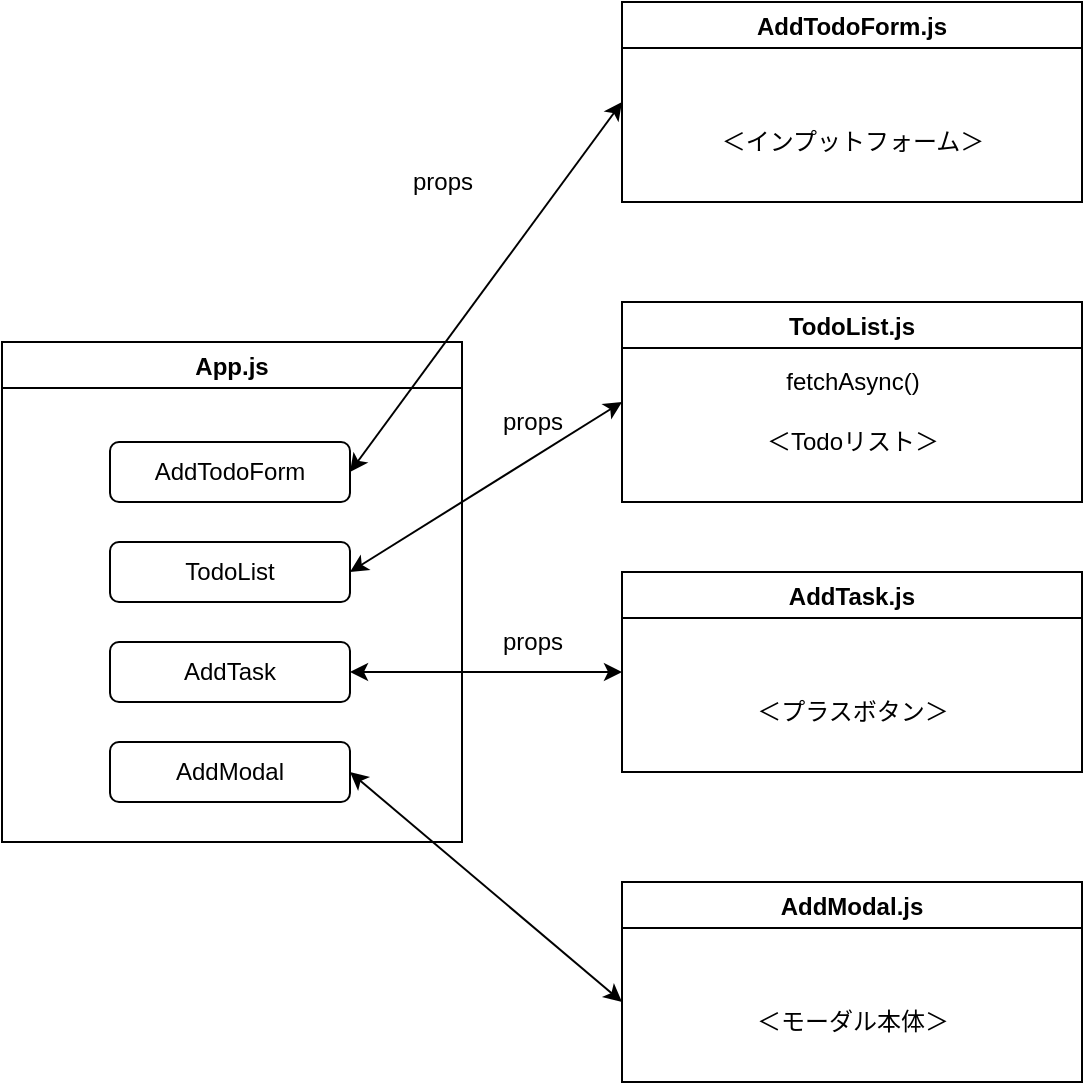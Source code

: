 <mxfile version="15.1.4" type="github">
  <diagram id="zTNhsmYmjn6xe1Ebr3OD" name="Page-1">
    <mxGraphModel dx="533" dy="1758" grid="1" gridSize="10" guides="1" tooltips="1" connect="1" arrows="1" fold="1" page="1" pageScale="1" pageWidth="827" pageHeight="1169" math="0" shadow="0">
      <root>
        <mxCell id="0" />
        <mxCell id="1" parent="0" />
        <mxCell id="UJhI4HKnFpjduF7_UGOD-6" value="App.js" style="swimlane;" parent="1" vertex="1">
          <mxGeometry x="240" y="60" width="230" height="250" as="geometry" />
        </mxCell>
        <mxCell id="A4ok5pyUCLYZrime6KL0-1" value="AddTodoForm" style="rounded=1;whiteSpace=wrap;html=1;" vertex="1" parent="UJhI4HKnFpjduF7_UGOD-6">
          <mxGeometry x="54" y="50" width="120" height="30" as="geometry" />
        </mxCell>
        <mxCell id="A4ok5pyUCLYZrime6KL0-2" value="TodoList" style="rounded=1;whiteSpace=wrap;html=1;" vertex="1" parent="UJhI4HKnFpjduF7_UGOD-6">
          <mxGeometry x="54" y="100" width="120" height="30" as="geometry" />
        </mxCell>
        <mxCell id="A4ok5pyUCLYZrime6KL0-3" value="AddTask" style="rounded=1;whiteSpace=wrap;html=1;" vertex="1" parent="UJhI4HKnFpjduF7_UGOD-6">
          <mxGeometry x="54" y="150" width="120" height="30" as="geometry" />
        </mxCell>
        <mxCell id="A4ok5pyUCLYZrime6KL0-4" value="AddModal" style="rounded=1;whiteSpace=wrap;html=1;" vertex="1" parent="UJhI4HKnFpjduF7_UGOD-6">
          <mxGeometry x="54" y="200" width="120" height="30" as="geometry" />
        </mxCell>
        <mxCell id="A4ok5pyUCLYZrime6KL0-7" value="AddTodoForm.js" style="swimlane;startSize=23;" vertex="1" parent="1">
          <mxGeometry x="550" y="-110" width="230" height="100" as="geometry" />
        </mxCell>
        <mxCell id="A4ok5pyUCLYZrime6KL0-12" value="＜インプットフォーム＞" style="text;html=1;align=center;verticalAlign=middle;resizable=0;points=[];autosize=1;strokeColor=none;fillColor=none;" vertex="1" parent="A4ok5pyUCLYZrime6KL0-7">
          <mxGeometry x="40" y="60" width="150" height="20" as="geometry" />
        </mxCell>
        <mxCell id="A4ok5pyUCLYZrime6KL0-14" value="" style="endArrow=classic;startArrow=classic;html=1;exitX=1;exitY=0.5;exitDx=0;exitDy=0;" edge="1" parent="1" source="A4ok5pyUCLYZrime6KL0-1">
          <mxGeometry width="50" height="50" relative="1" as="geometry">
            <mxPoint x="490" y="70" as="sourcePoint" />
            <mxPoint x="550" y="-60" as="targetPoint" />
          </mxGeometry>
        </mxCell>
        <mxCell id="A4ok5pyUCLYZrime6KL0-15" value="props" style="text;html=1;align=center;verticalAlign=middle;resizable=0;points=[];autosize=1;strokeColor=none;fillColor=none;" vertex="1" parent="1">
          <mxGeometry x="435" y="-30" width="50" height="20" as="geometry" />
        </mxCell>
        <mxCell id="A4ok5pyUCLYZrime6KL0-16" value="TodoList.js" style="swimlane;startSize=23;" vertex="1" parent="1">
          <mxGeometry x="550" y="40" width="230" height="100" as="geometry" />
        </mxCell>
        <mxCell id="A4ok5pyUCLYZrime6KL0-17" value="＜Todoリスト＞" style="text;html=1;align=center;verticalAlign=middle;resizable=0;points=[];autosize=1;strokeColor=none;fillColor=none;" vertex="1" parent="A4ok5pyUCLYZrime6KL0-16">
          <mxGeometry x="65" y="60" width="100" height="20" as="geometry" />
        </mxCell>
        <mxCell id="A4ok5pyUCLYZrime6KL0-18" value="fetchAsync()" style="text;html=1;align=center;verticalAlign=middle;resizable=0;points=[];autosize=1;strokeColor=none;fillColor=none;" vertex="1" parent="A4ok5pyUCLYZrime6KL0-16">
          <mxGeometry x="75" y="30" width="80" height="20" as="geometry" />
        </mxCell>
        <mxCell id="A4ok5pyUCLYZrime6KL0-19" value="" style="endArrow=classic;startArrow=classic;html=1;exitX=1;exitY=0.5;exitDx=0;exitDy=0;entryX=0;entryY=0.5;entryDx=0;entryDy=0;" edge="1" parent="1" source="A4ok5pyUCLYZrime6KL0-2" target="A4ok5pyUCLYZrime6KL0-16">
          <mxGeometry width="50" height="50" relative="1" as="geometry">
            <mxPoint x="424" y="135" as="sourcePoint" />
            <mxPoint x="560" y="-50" as="targetPoint" />
          </mxGeometry>
        </mxCell>
        <mxCell id="A4ok5pyUCLYZrime6KL0-20" value="AddTask.js" style="swimlane;startSize=23;" vertex="1" parent="1">
          <mxGeometry x="550" y="175" width="230" height="100" as="geometry" />
        </mxCell>
        <mxCell id="A4ok5pyUCLYZrime6KL0-21" value="＜プラスボタン＞" style="text;html=1;align=center;verticalAlign=middle;resizable=0;points=[];autosize=1;strokeColor=none;fillColor=none;" vertex="1" parent="A4ok5pyUCLYZrime6KL0-20">
          <mxGeometry x="60" y="60" width="110" height="20" as="geometry" />
        </mxCell>
        <mxCell id="A4ok5pyUCLYZrime6KL0-23" value="" style="endArrow=classic;startArrow=classic;html=1;exitX=1;exitY=0.5;exitDx=0;exitDy=0;entryX=0;entryY=0.5;entryDx=0;entryDy=0;" edge="1" parent="1" target="A4ok5pyUCLYZrime6KL0-20" source="A4ok5pyUCLYZrime6KL0-3">
          <mxGeometry width="50" height="50" relative="1" as="geometry">
            <mxPoint x="414" y="310" as="sourcePoint" />
            <mxPoint x="560" y="85" as="targetPoint" />
          </mxGeometry>
        </mxCell>
        <mxCell id="A4ok5pyUCLYZrime6KL0-24" value="props" style="text;html=1;align=center;verticalAlign=middle;resizable=0;points=[];autosize=1;strokeColor=none;fillColor=none;" vertex="1" parent="1">
          <mxGeometry x="480" y="90" width="50" height="20" as="geometry" />
        </mxCell>
        <mxCell id="A4ok5pyUCLYZrime6KL0-25" value="props" style="text;html=1;align=center;verticalAlign=middle;resizable=0;points=[];autosize=1;strokeColor=none;fillColor=none;" vertex="1" parent="1">
          <mxGeometry x="480" y="200" width="50" height="20" as="geometry" />
        </mxCell>
        <mxCell id="A4ok5pyUCLYZrime6KL0-26" value="AddModal.js" style="swimlane;startSize=23;" vertex="1" parent="1">
          <mxGeometry x="550" y="330" width="230" height="100" as="geometry" />
        </mxCell>
        <mxCell id="A4ok5pyUCLYZrime6KL0-27" value="＜モーダル本体＞" style="text;html=1;align=center;verticalAlign=middle;resizable=0;points=[];autosize=1;strokeColor=none;fillColor=none;" vertex="1" parent="A4ok5pyUCLYZrime6KL0-26">
          <mxGeometry x="60" y="60" width="110" height="20" as="geometry" />
        </mxCell>
        <mxCell id="A4ok5pyUCLYZrime6KL0-28" value="" style="endArrow=classic;startArrow=classic;html=1;exitX=1;exitY=0.5;exitDx=0;exitDy=0;" edge="1" parent="1" source="A4ok5pyUCLYZrime6KL0-4">
          <mxGeometry width="50" height="50" relative="1" as="geometry">
            <mxPoint x="424" y="235" as="sourcePoint" />
            <mxPoint x="550" y="390" as="targetPoint" />
          </mxGeometry>
        </mxCell>
      </root>
    </mxGraphModel>
  </diagram>
</mxfile>
